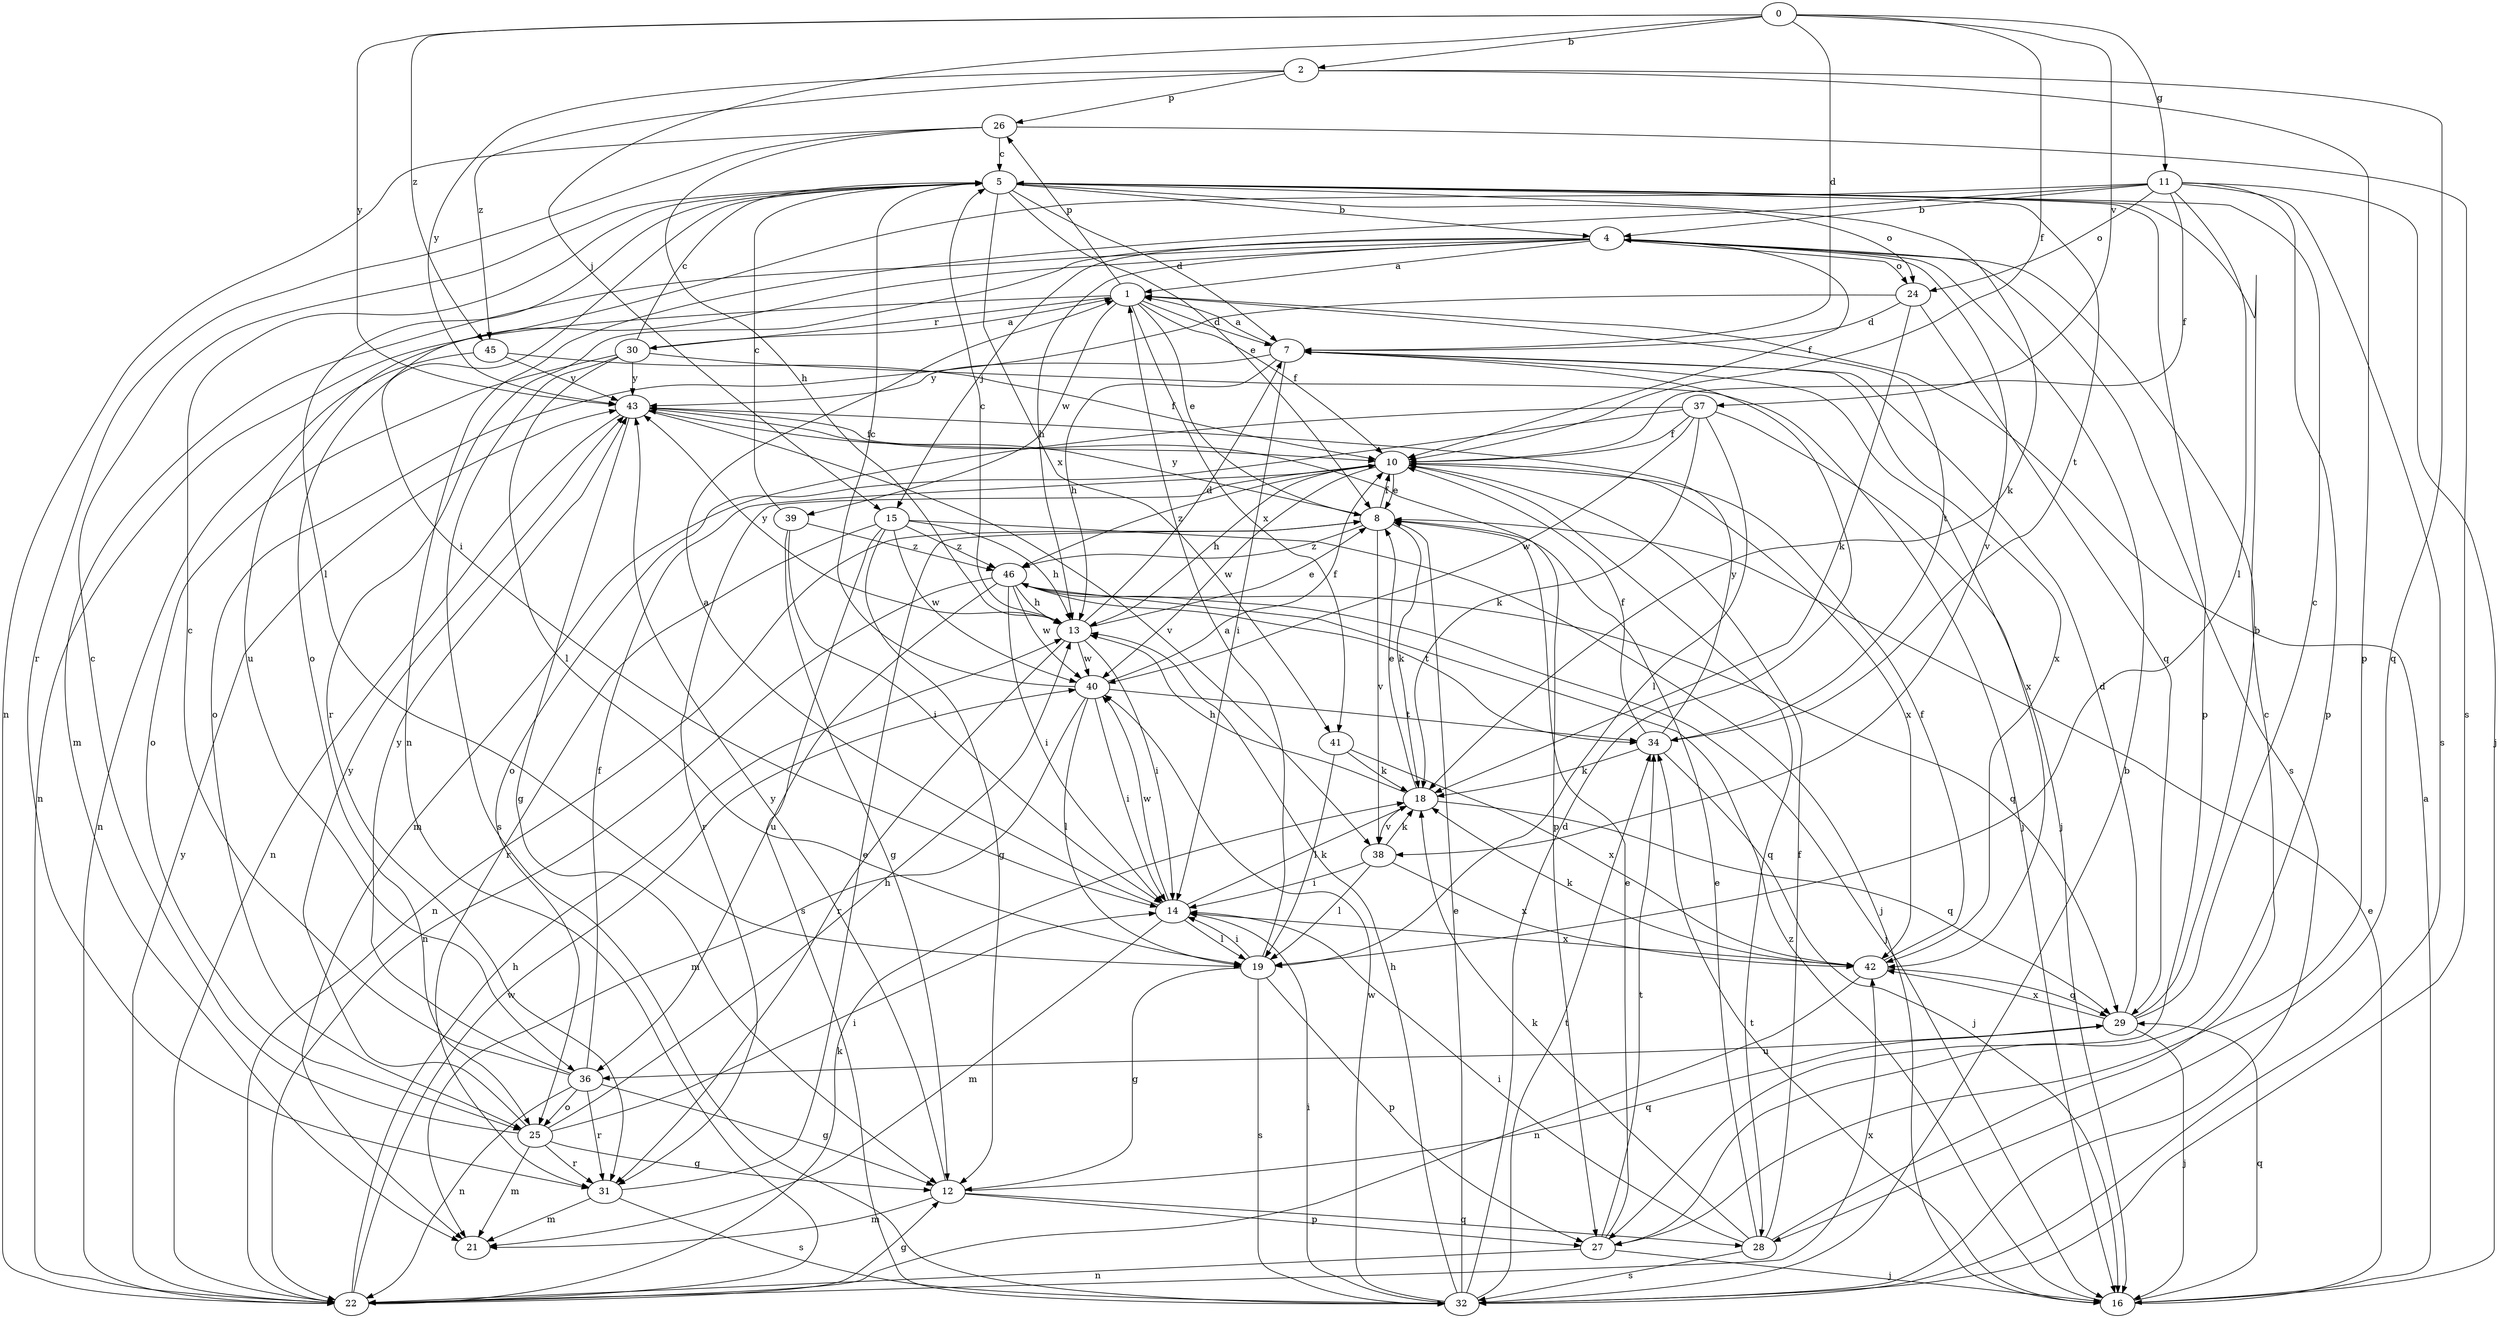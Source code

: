 strict digraph  {
0;
1;
2;
4;
5;
7;
8;
10;
11;
12;
13;
14;
15;
16;
18;
19;
21;
22;
24;
25;
26;
27;
28;
29;
30;
31;
32;
34;
36;
37;
38;
39;
40;
41;
42;
43;
45;
46;
0 -> 2  [label=b];
0 -> 7  [label=d];
0 -> 10  [label=f];
0 -> 11  [label=g];
0 -> 15  [label=j];
0 -> 37  [label=v];
0 -> 43  [label=y];
0 -> 45  [label=z];
1 -> 7  [label=d];
1 -> 8  [label=e];
1 -> 10  [label=f];
1 -> 22  [label=n];
1 -> 26  [label=p];
1 -> 30  [label=r];
1 -> 34  [label=t];
1 -> 39  [label=w];
1 -> 41  [label=x];
2 -> 26  [label=p];
2 -> 27  [label=p];
2 -> 28  [label=q];
2 -> 43  [label=y];
2 -> 45  [label=z];
4 -> 1  [label=a];
4 -> 10  [label=f];
4 -> 13  [label=h];
4 -> 15  [label=j];
4 -> 21  [label=m];
4 -> 24  [label=o];
4 -> 31  [label=r];
4 -> 32  [label=s];
4 -> 36  [label=u];
4 -> 38  [label=v];
5 -> 4  [label=b];
5 -> 7  [label=d];
5 -> 8  [label=e];
5 -> 14  [label=i];
5 -> 18  [label=k];
5 -> 19  [label=l];
5 -> 24  [label=o];
5 -> 27  [label=p];
5 -> 34  [label=t];
5 -> 41  [label=x];
7 -> 1  [label=a];
7 -> 13  [label=h];
7 -> 14  [label=i];
7 -> 16  [label=j];
7 -> 42  [label=x];
7 -> 43  [label=y];
8 -> 10  [label=f];
8 -> 18  [label=k];
8 -> 22  [label=n];
8 -> 38  [label=v];
8 -> 43  [label=y];
8 -> 46  [label=z];
10 -> 8  [label=e];
10 -> 13  [label=h];
10 -> 28  [label=q];
10 -> 31  [label=r];
10 -> 40  [label=w];
10 -> 42  [label=x];
10 -> 46  [label=z];
11 -> 4  [label=b];
11 -> 10  [label=f];
11 -> 16  [label=j];
11 -> 19  [label=l];
11 -> 22  [label=n];
11 -> 24  [label=o];
11 -> 25  [label=o];
11 -> 27  [label=p];
11 -> 32  [label=s];
12 -> 21  [label=m];
12 -> 27  [label=p];
12 -> 28  [label=q];
12 -> 29  [label=q];
12 -> 43  [label=y];
13 -> 5  [label=c];
13 -> 7  [label=d];
13 -> 8  [label=e];
13 -> 14  [label=i];
13 -> 31  [label=r];
13 -> 40  [label=w];
13 -> 43  [label=y];
14 -> 1  [label=a];
14 -> 18  [label=k];
14 -> 19  [label=l];
14 -> 21  [label=m];
14 -> 40  [label=w];
14 -> 42  [label=x];
15 -> 12  [label=g];
15 -> 13  [label=h];
15 -> 16  [label=j];
15 -> 31  [label=r];
15 -> 32  [label=s];
15 -> 40  [label=w];
15 -> 46  [label=z];
16 -> 1  [label=a];
16 -> 8  [label=e];
16 -> 29  [label=q];
16 -> 34  [label=t];
16 -> 46  [label=z];
18 -> 8  [label=e];
18 -> 13  [label=h];
18 -> 29  [label=q];
18 -> 38  [label=v];
19 -> 1  [label=a];
19 -> 12  [label=g];
19 -> 14  [label=i];
19 -> 27  [label=p];
19 -> 32  [label=s];
22 -> 12  [label=g];
22 -> 13  [label=h];
22 -> 18  [label=k];
22 -> 40  [label=w];
22 -> 42  [label=x];
22 -> 43  [label=y];
24 -> 7  [label=d];
24 -> 18  [label=k];
24 -> 25  [label=o];
24 -> 29  [label=q];
25 -> 5  [label=c];
25 -> 12  [label=g];
25 -> 13  [label=h];
25 -> 14  [label=i];
25 -> 21  [label=m];
25 -> 31  [label=r];
25 -> 43  [label=y];
26 -> 5  [label=c];
26 -> 13  [label=h];
26 -> 22  [label=n];
26 -> 31  [label=r];
26 -> 32  [label=s];
27 -> 8  [label=e];
27 -> 16  [label=j];
27 -> 22  [label=n];
27 -> 34  [label=t];
28 -> 5  [label=c];
28 -> 8  [label=e];
28 -> 10  [label=f];
28 -> 14  [label=i];
28 -> 18  [label=k];
28 -> 32  [label=s];
29 -> 4  [label=b];
29 -> 5  [label=c];
29 -> 7  [label=d];
29 -> 16  [label=j];
29 -> 36  [label=u];
29 -> 42  [label=x];
30 -> 1  [label=a];
30 -> 5  [label=c];
30 -> 16  [label=j];
30 -> 19  [label=l];
30 -> 25  [label=o];
30 -> 32  [label=s];
30 -> 43  [label=y];
31 -> 8  [label=e];
31 -> 21  [label=m];
31 -> 32  [label=s];
32 -> 4  [label=b];
32 -> 7  [label=d];
32 -> 8  [label=e];
32 -> 13  [label=h];
32 -> 14  [label=i];
32 -> 34  [label=t];
32 -> 40  [label=w];
34 -> 10  [label=f];
34 -> 16  [label=j];
34 -> 18  [label=k];
34 -> 43  [label=y];
36 -> 5  [label=c];
36 -> 10  [label=f];
36 -> 12  [label=g];
36 -> 22  [label=n];
36 -> 25  [label=o];
36 -> 31  [label=r];
36 -> 43  [label=y];
37 -> 10  [label=f];
37 -> 18  [label=k];
37 -> 19  [label=l];
37 -> 21  [label=m];
37 -> 25  [label=o];
37 -> 40  [label=w];
37 -> 42  [label=x];
38 -> 14  [label=i];
38 -> 18  [label=k];
38 -> 19  [label=l];
38 -> 42  [label=x];
39 -> 5  [label=c];
39 -> 12  [label=g];
39 -> 14  [label=i];
39 -> 46  [label=z];
40 -> 5  [label=c];
40 -> 10  [label=f];
40 -> 14  [label=i];
40 -> 19  [label=l];
40 -> 21  [label=m];
40 -> 34  [label=t];
41 -> 18  [label=k];
41 -> 19  [label=l];
41 -> 42  [label=x];
42 -> 10  [label=f];
42 -> 18  [label=k];
42 -> 22  [label=n];
42 -> 29  [label=q];
43 -> 10  [label=f];
43 -> 12  [label=g];
43 -> 22  [label=n];
43 -> 27  [label=p];
43 -> 38  [label=v];
45 -> 10  [label=f];
45 -> 22  [label=n];
45 -> 43  [label=y];
46 -> 13  [label=h];
46 -> 14  [label=i];
46 -> 16  [label=j];
46 -> 22  [label=n];
46 -> 29  [label=q];
46 -> 34  [label=t];
46 -> 36  [label=u];
46 -> 40  [label=w];
}
